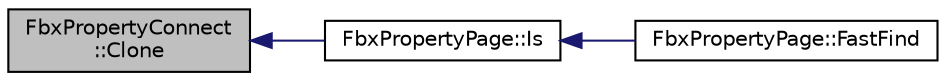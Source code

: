 digraph "FbxPropertyConnect::Clone"
{
  edge [fontname="Helvetica",fontsize="10",labelfontname="Helvetica",labelfontsize="10"];
  node [fontname="Helvetica",fontsize="10",shape=record];
  rankdir="LR";
  Node4 [label="FbxPropertyConnect\l::Clone",height=0.2,width=0.4,color="black", fillcolor="grey75", style="filled", fontcolor="black"];
  Node4 -> Node5 [dir="back",color="midnightblue",fontsize="10",style="solid"];
  Node5 [label="FbxPropertyPage::Is",height=0.2,width=0.4,color="black", fillcolor="white", style="filled",URL="$class_fbx_property_page.html#a8bc4d86023cb4e9d067e2d99c9911e7f"];
  Node5 -> Node6 [dir="back",color="midnightblue",fontsize="10",style="solid"];
  Node6 [label="FbxPropertyPage::FastFind",height=0.2,width=0.4,color="black", fillcolor="white", style="filled",URL="$class_fbx_property_page.html#a613c04018ba60d91fa1a987070035491"];
}
